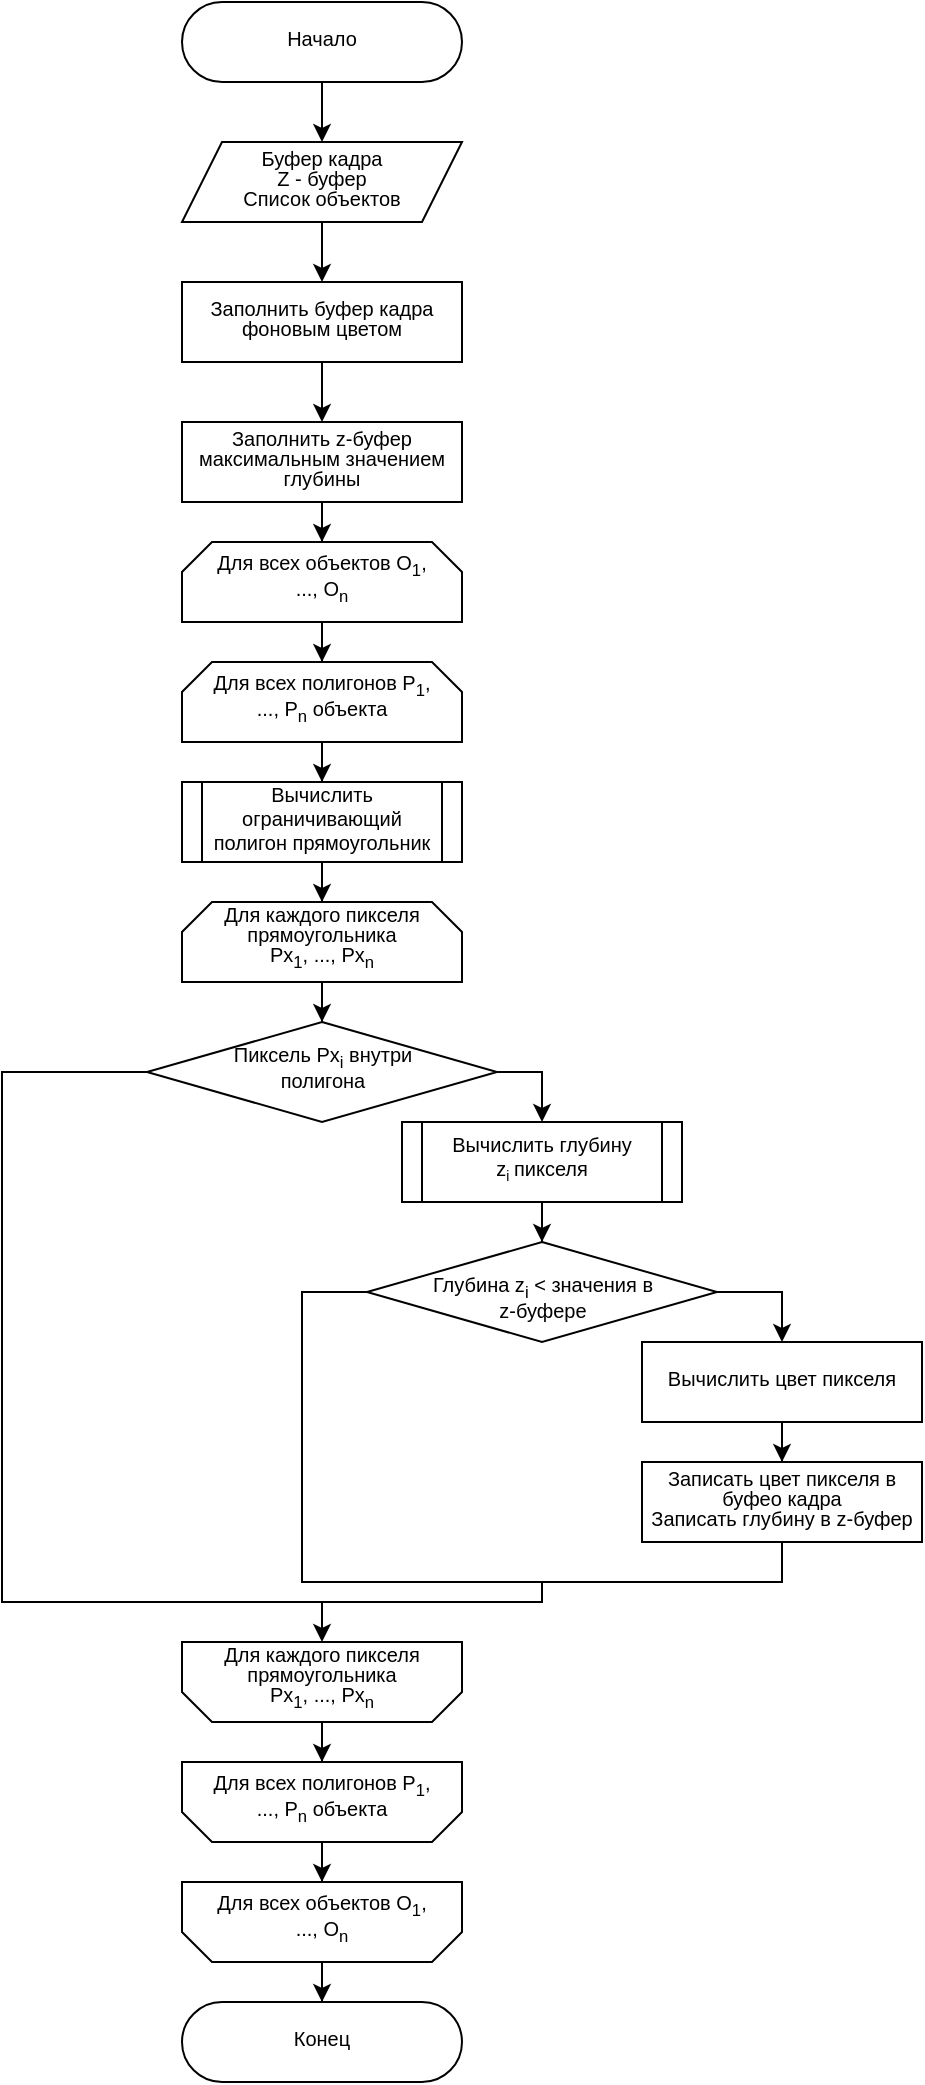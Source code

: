 <mxfile version="24.7.17">
  <diagram id="C5RBs43oDa-KdzZeNtuy" name="Page-1">
    <mxGraphModel dx="314" dy="602" grid="1" gridSize="10" guides="1" tooltips="1" connect="1" arrows="1" fold="1" page="1" pageScale="1" pageWidth="827" pageHeight="1169" math="0" shadow="0">
      <root>
        <mxCell id="WIyWlLk6GJQsqaUBKTNV-0" />
        <mxCell id="WIyWlLk6GJQsqaUBKTNV-1" parent="WIyWlLk6GJQsqaUBKTNV-0" />
        <mxCell id="rQnEvrApPPzfNtwEVzKc-2" value="" style="edgeStyle=orthogonalEdgeStyle;rounded=0;orthogonalLoop=1;jettySize=auto;html=1;fontFamily=Helvetica;" edge="1" parent="WIyWlLk6GJQsqaUBKTNV-1" source="rQnEvrApPPzfNtwEVzKc-0" target="rQnEvrApPPzfNtwEVzKc-1">
          <mxGeometry relative="1" as="geometry" />
        </mxCell>
        <mxCell id="rQnEvrApPPzfNtwEVzKc-0" value="&lt;p style=&quot;line-height: 1 ; font-size: 10px&quot;&gt;Начало&lt;/p&gt;" style="shape=stencil(vZXxboMgEMafhj9dUNwDLG57j9NelRTBIKv27YegWdHq1s3OmJD7Dn/3nZyRsKytoEGSUAk1EvZKkiTHkku7WrHySkp92PkwnmJoGyyMF8+gOeQCfaY1Wp2w4wczIrisUHMzZNkboS92z3CzrFBSWghXsg0yV3kLAy7ts7T3sLH8JYgay6/RoB5NepUk7z/HPj0/Bhw/yG+Indzv7nc/cOg4ftTB7QaOf49lmVXWhptlORSnUqsPebhp5siFKJRQ2oZ+dbVIwuh4bTfTwPDhLRJTulZn/OpydizpJntCgC5WCWOkZ1l9CWMBusTIgqKjgDJ4m22H2CzlPoKet5FWBoaXGlTbtiu4vOo4vm34jo7nhPQPPdN/6fmuU3bTuxgip65Mrp1ZpfGbkfa/hY2qqxtc6UUFp/o/mBM+AQ==);whiteSpace=wrap;html=1;aspect=fixed;fontFamily=Helvetica;fontSize=10;spacingBottom=4;" vertex="1" parent="WIyWlLk6GJQsqaUBKTNV-1">
          <mxGeometry x="400" y="40" width="140" height="40" as="geometry" />
        </mxCell>
        <mxCell id="rQnEvrApPPzfNtwEVzKc-36" value="" style="edgeStyle=orthogonalEdgeStyle;rounded=0;orthogonalLoop=1;jettySize=auto;html=1;fontFamily=Helvetica;" edge="1" parent="WIyWlLk6GJQsqaUBKTNV-1" source="rQnEvrApPPzfNtwEVzKc-1" target="rQnEvrApPPzfNtwEVzKc-35">
          <mxGeometry relative="1" as="geometry" />
        </mxCell>
        <mxCell id="rQnEvrApPPzfNtwEVzKc-1" value="&lt;p style=&quot;line-height: 1&quot;&gt;Буфер кадра&lt;br&gt;Z - буфер&lt;br&gt;Список объектов&lt;/p&gt;" style="shape=stencil(tZRtboQgEIZPw99GYXuAxrb3mMXZShbBAN1tb78jaLvWjzZWjQmZd/CZF0ZgovAVNMh4ZqBGJp4Z5yUEoIG0KgmHLIXXFOZ9DL5BGZJ4AafgqDFlfHD2jFdVhg6hTIVOhTYrXlj2RHPaVxTSGkMQZY0fZO7yBANl6NvsI8G68p+DqCF+jQFdZzKpjL/+HfvwuA8438nvENu739zvduCh43yvxm0GztdjRUHK3M8tiiPI85uz76acNHNSWkurraMwjbEW4yLrnuXFNNAevFGiT9f2gt+rnD5P0+ieoJW5I3zdCP9A/HBxWMFYQ5DaelzYSdJHmxnVmQ5S76zDX1qbrseFqrMTYulRhaimizwKNw==);whiteSpace=wrap;html=1;aspect=fixed;fontFamily=Helvetica;fontSize=10;spacingBottom=4;" vertex="1" parent="WIyWlLk6GJQsqaUBKTNV-1">
          <mxGeometry x="400" y="110" width="140" height="40" as="geometry" />
        </mxCell>
        <mxCell id="rQnEvrApPPzfNtwEVzKc-38" value="" style="edgeStyle=orthogonalEdgeStyle;rounded=0;orthogonalLoop=1;jettySize=auto;html=1;fontFamily=Helvetica;" edge="1" parent="WIyWlLk6GJQsqaUBKTNV-1" source="rQnEvrApPPzfNtwEVzKc-35" target="rQnEvrApPPzfNtwEVzKc-37">
          <mxGeometry relative="1" as="geometry" />
        </mxCell>
        <mxCell id="rQnEvrApPPzfNtwEVzKc-35" value="&lt;p style=&quot;line-height: 1&quot;&gt;Заполнить буфер кадра фоновым цветом&lt;/p&gt;" style="shape=stencil(tVTRboMwDPyavFYh2T5gYtt/pKlXotIkcrJ1/fuaGKQiBq0mQEjgu3B3Bhyh69SYCEJJb84g9LtQKmKwkBLdEdww9iK5vHBZDbVJEWxm8MegM/sWmEkZwwku7pB7CecbQJc7Vn8I+UZrulPXNnhPIi74NGLueBIzztOz8pfFevvrqIqkf4YM2IdkVKjP52V3r9sIVxvlHcsO6VfPu57wOHG11YdbTbj6v6yuCZn7uXW9N/Z0xPDtD3+G+XJta0MbkEq+Fi+htOyP5Wai6QZvQgw0dmO7PE4PRn/OmPCJd0FnGqZWA8KDN8G7yYLr7IJiPXEoKG99BbgB);whiteSpace=wrap;html=1;aspect=fixed;fontFamily=Helvetica;fontSize=10;spacingBottom=4;" vertex="1" parent="WIyWlLk6GJQsqaUBKTNV-1">
          <mxGeometry x="400" y="180" width="140" height="40" as="geometry" />
        </mxCell>
        <mxCell id="rQnEvrApPPzfNtwEVzKc-40" value="" style="edgeStyle=orthogonalEdgeStyle;rounded=0;orthogonalLoop=1;jettySize=auto;html=1;fontFamily=Helvetica;" edge="1" parent="WIyWlLk6GJQsqaUBKTNV-1" source="rQnEvrApPPzfNtwEVzKc-37" target="rQnEvrApPPzfNtwEVzKc-39">
          <mxGeometry relative="1" as="geometry" />
        </mxCell>
        <mxCell id="rQnEvrApPPzfNtwEVzKc-37" value="&lt;p style=&quot;line-height: 1&quot;&gt;Заполнить z-буфер максимальным значением глубины&lt;/p&gt;" style="shape=stencil(tVTRboMwDPyavFYh2T5gYtt/pKlXotIkcrJ1/fuaGKQiBq0mQEjgu3B3Bhyh69SYCEJJb84g9LtQKmKwkBLdEdww9iK5vHBZDbVJEWxm8MegM/sWmEkZwwku7pB7CecbQJc7Vn8I+UZrulPXNnhPIi74NGLueBIzztOz8pfFevvrqIqkf4YM2IdkVKjP52V3r9sIVxvlHcsO6VfPu57wOHG11YdbTbj6v6yuCZn7uXW9N/Z0xPDtD3+G+XJta0MbkEq+Fi+htOyP5Wai6QZvQgw0dmO7PE4PRn/OmPCJd0FnGqZWA8KDN8G7yYLr7IJiPXEoKG99BbgB);whiteSpace=wrap;html=1;aspect=fixed;fontFamily=Helvetica;fontSize=10;spacingBottom=4;" vertex="1" parent="WIyWlLk6GJQsqaUBKTNV-1">
          <mxGeometry x="400" y="250" width="140" height="40" as="geometry" />
        </mxCell>
        <mxCell id="rQnEvrApPPzfNtwEVzKc-42" value="" style="edgeStyle=orthogonalEdgeStyle;rounded=0;orthogonalLoop=1;jettySize=auto;html=1;fontFamily=Helvetica;" edge="1" parent="WIyWlLk6GJQsqaUBKTNV-1" source="rQnEvrApPPzfNtwEVzKc-39" target="rQnEvrApPPzfNtwEVzKc-41">
          <mxGeometry relative="1" as="geometry" />
        </mxCell>
        <mxCell id="rQnEvrApPPzfNtwEVzKc-39" value="&lt;p style=&quot;line-height: 1&quot;&gt;Для всех объектов O&lt;sub&gt;1&lt;/sub&gt;, ..., O&lt;sub&gt;n&lt;/sub&gt;&lt;/p&gt;" style="strokeWidth=1;html=1;shape=stencil(rVXBUoMwFPyaXJmQ1EOPivXoxYPnlD5LpiEvE7C1f2/gwQgCbU1lmIG3C7t5ZBOYzKpCOWCCW1UCk89MCIPonmCvbbgPREHoilN5ojLta1U5yGsCj8prtTVATFV7PMBJ7+pOQtsCvK4bVm4YfwzPNKfMcrQ2iGi01YgZ8EFMaRve5V8kxpMHsjl3NVUuOJRQgx+hP829EsDES7RTepvTW4TTuKPe95rT+9+d0jinTczX478mKknXN85VRGM8WUfbLXQns4AsRVRmW5Uf9h4/7W52kB/amBwN+lDStTVjQvLuuNykU83ymRA9XeIRBtM6uybmpXsFo+1QQdwv0W8N5/Gg7tFYRYzjvxWi+oj4mrnBCi4kIuCTULToQhJDBtHDlYjSZr2U/olAi9KvowW+AQ==);whiteSpace=wrap;fontSize=10;fontFamily=Helvetica;spacingLeft=10;spacingRight=10;spacingBottom=4;aspect=fixed;" vertex="1" parent="WIyWlLk6GJQsqaUBKTNV-1">
          <mxGeometry x="400" y="310" width="140" height="40" as="geometry" />
        </mxCell>
        <mxCell id="rQnEvrApPPzfNtwEVzKc-44" value="" style="edgeStyle=orthogonalEdgeStyle;rounded=0;orthogonalLoop=1;jettySize=auto;html=1;fontFamily=Helvetica;" edge="1" parent="WIyWlLk6GJQsqaUBKTNV-1" source="rQnEvrApPPzfNtwEVzKc-41" target="rQnEvrApPPzfNtwEVzKc-43">
          <mxGeometry relative="1" as="geometry" />
        </mxCell>
        <mxCell id="rQnEvrApPPzfNtwEVzKc-41" value="&lt;p style=&quot;line-height: 1&quot;&gt;Для всех полигонов P&lt;sub&gt;1&lt;/sub&gt;, ..., P&lt;sub&gt;n&lt;/sub&gt; объекта&lt;/p&gt;" style="strokeWidth=1;html=1;shape=stencil(rVXBUoMwFPyaXJmQ1EOPivXoxYPnlD5LpiEvE7C1f2/gwQgCbU1lmIG3C7t5ZBOYzKpCOWCCW1UCk89MCIPonmCvbbgPREHoilN5ojLta1U5yGsCj8prtTVATFV7PMBJ7+pOQtsCvK4bVm4YfwzPNKfMcrQ2iGi01YgZ8EFMaRve5V8kxpMHsjl3NVUuOJRQgx+hP829EsDES7RTepvTW4TTuKPe95rT+9+d0jinTczX478mKknXN85VRGM8WUfbLXQns4AsRVRmW5Uf9h4/7W52kB/amBwN+lDStTVjQvLuuNykU83ymRA9XeIRBtM6uybmpXsFo+1QQdwv0W8N5/Gg7tFYRYzjvxWi+oj4mrnBCi4kIuCTULToQhJDBtHDlYjSZr2U/olAi9KvowW+AQ==);whiteSpace=wrap;fontSize=10;fontFamily=Helvetica;spacingLeft=10;spacingRight=10;spacingBottom=4;aspect=fixed;" vertex="1" parent="WIyWlLk6GJQsqaUBKTNV-1">
          <mxGeometry x="400" y="370" width="140" height="40" as="geometry" />
        </mxCell>
        <mxCell id="rQnEvrApPPzfNtwEVzKc-46" value="" style="edgeStyle=orthogonalEdgeStyle;rounded=0;orthogonalLoop=1;jettySize=auto;html=1;fontFamily=Helvetica;" edge="1" parent="WIyWlLk6GJQsqaUBKTNV-1" source="rQnEvrApPPzfNtwEVzKc-43" target="rQnEvrApPPzfNtwEVzKc-45">
          <mxGeometry relative="1" as="geometry" />
        </mxCell>
        <mxCell id="rQnEvrApPPzfNtwEVzKc-43" value="Вычислить ограничивающий полигон прямоугольник" style="shape=stencil(tVVRboQgED0Nvw1Ce4DGtvdg2Wkli0CA7ra37wiSrFHcdqvGxMx78uYN4yDhbeiEA8KoET0Q/kIYcx6ctxJCwACZLsOPNIeXHDYlFsGBjBk8C6/EQUNmQvT2BBd1jKOEMh14FQeWvxL6jO8MN2+lNQZFlDVhwlzxKCaUwbX0K4uN6b8nkUP9HiL40WRGCXv7vezD0z7CzU5+p7LF/eZ+txOeOm72atxmws39srxFpPZx8/Yg5OnD209zXDTzrrSWVluPYX6mXIRxOl7rxTgxDN6MKLQfxnZ9nG6Mfi0x4rPcCa0UjKVaDzd2Ip8m95fb2zNcNXWx3mXpoqCVqSus70nFBP+/C/4XG8utKVx1h9OyWYsSmn8fCfgB);whiteSpace=wrap;html=1;aspect=fixed;fontFamily=Helvetica;fontSize=10;spacingBottom=4;rounded=0;shadow=0;sketch=0;spacingLeft=10;spacingRight=10;" vertex="1" parent="WIyWlLk6GJQsqaUBKTNV-1">
          <mxGeometry x="400" y="430" width="140" height="40" as="geometry" />
        </mxCell>
        <mxCell id="rQnEvrApPPzfNtwEVzKc-48" value="" style="edgeStyle=orthogonalEdgeStyle;rounded=0;orthogonalLoop=1;jettySize=auto;html=1;fontFamily=Helvetica;" edge="1" parent="WIyWlLk6GJQsqaUBKTNV-1" source="rQnEvrApPPzfNtwEVzKc-45" target="rQnEvrApPPzfNtwEVzKc-47">
          <mxGeometry relative="1" as="geometry" />
        </mxCell>
        <mxCell id="rQnEvrApPPzfNtwEVzKc-45" value="&lt;p style=&quot;line-height: 1&quot;&gt;Для каждого пикселя прямоугольника &lt;br&gt;Px&lt;sub&gt;1&lt;/sub&gt;, ..., Px&lt;sub&gt;n&lt;/sub&gt;&lt;/p&gt;" style="strokeWidth=1;html=1;shape=stencil(rVXBUoMwFPyaXJmQ1EOPivXoxYPnlD5LpiEvE7C1f2/gwQgCbU1lmIG3C7t5ZBOYzKpCOWCCW1UCk89MCIPonmCvbbgPREHoilN5ojLta1U5yGsCj8prtTVATFV7PMBJ7+pOQtsCvK4bVm4YfwzPNKfMcrQ2iGi01YgZ8EFMaRve5V8kxpMHsjl3NVUuOJRQgx+hP829EsDES7RTepvTW4TTuKPe95rT+9+d0jinTczX478mKknXN85VRGM8WUfbLXQns4AsRVRmW5Uf9h4/7W52kB/amBwN+lDStTVjQvLuuNykU83ymRA9XeIRBtM6uybmpXsFo+1QQdwv0W8N5/Gg7tFYRYzjvxWi+oj4mrnBCi4kIuCTULToQhJDBtHDlYjSZr2U/olAi9KvowW+AQ==);whiteSpace=wrap;fontSize=10;fontFamily=Helvetica;spacingLeft=10;spacingRight=10;spacingBottom=4;aspect=fixed;" vertex="1" parent="WIyWlLk6GJQsqaUBKTNV-1">
          <mxGeometry x="400" y="490" width="140" height="40" as="geometry" />
        </mxCell>
        <mxCell id="rQnEvrApPPzfNtwEVzKc-50" value="" style="edgeStyle=orthogonalEdgeStyle;rounded=0;orthogonalLoop=1;jettySize=auto;html=1;exitX=1;exitY=0.5;exitDx=0;exitDy=0;fontFamily=Helvetica;" edge="1" parent="WIyWlLk6GJQsqaUBKTNV-1" source="rQnEvrApPPzfNtwEVzKc-47" target="rQnEvrApPPzfNtwEVzKc-49">
          <mxGeometry relative="1" as="geometry" />
        </mxCell>
        <mxCell id="rQnEvrApPPzfNtwEVzKc-47" value="&lt;p style=&quot;line-height: 1&quot;&gt;Пиксель Px&lt;sub&gt;i&lt;/sub&gt;&amp;nbsp;внутри полигона&lt;/p&gt;" style="shape=stencil(tZTdboQgEIWfhtsGYZu9bmz7HixOK1kEA3S3ffsdAdu1/rQxakx0zuA3B0YgvPS1aIEwakQDhD8TxiqQyitr8BX1OokHmsJrCos+Fr4FGZJ4EU6Jk4aU8cHZM1xVFTJCmRqcCl2WvxD6hGO6m5fSGoMQLOkHmbs8woQy+C39TLBc/msQtchvIIDLJpNK2Ov/sQ+P+4CLnfwOsb37zf1uBx46LvZq3GbgYj2Wl6jM/dy8PAl5fnf2w1STZt6U1tJq6zBMz1iLME7ztTyZVnQbb5To0429wM8sj5P7aRrdE7Qyd4TvEyEj1jB+uTisQKwxIbX1sLCSqI8WM6ozHcTeWQd/tDYdjwtVZwfE0qMKUU2HeRRu);whiteSpace=wrap;html=1;aspect=fixed;fontFamily=Helvetica;fontSize=10;spacingBottom=4;rounded=0;shadow=0;sketch=0;spacingLeft=20;spacingRight=20;" vertex="1" parent="WIyWlLk6GJQsqaUBKTNV-1">
          <mxGeometry x="382.5" y="550" width="175" height="50" as="geometry" />
        </mxCell>
        <mxCell id="rQnEvrApPPzfNtwEVzKc-52" value="" style="edgeStyle=orthogonalEdgeStyle;rounded=0;orthogonalLoop=1;jettySize=auto;html=1;fontFamily=Helvetica;" edge="1" parent="WIyWlLk6GJQsqaUBKTNV-1" source="rQnEvrApPPzfNtwEVzKc-49" target="rQnEvrApPPzfNtwEVzKc-51">
          <mxGeometry relative="1" as="geometry" />
        </mxCell>
        <mxCell id="rQnEvrApPPzfNtwEVzKc-49" value="Вычислить глубину z&lt;span style=&quot;font-size: 8.333px;&quot;&gt;&lt;sub&gt;i&lt;/sub&gt;&amp;nbsp;&lt;/span&gt;&lt;font style=&quot;font-size: 10px;&quot;&gt;пикселя&lt;/font&gt;" style="shape=stencil(tVVRboQgED0Nvw1Ce4DGtvdg2Wkli0CA7ra37wiSrFHcdqvGxMx78uYN4yDhbeiEA8KoET0Q/kIYcx6ctxJCwACZLsOPNIeXHDYlFsGBjBk8C6/EQUNmQvT2BBd1jKOEMh14FQeWvxL6jO8MN2+lNQZFlDVhwlzxKCaUwbX0K4uN6b8nkUP9HiL40WRGCXv7vezD0z7CzU5+p7LF/eZ+txOeOm72atxmws39srxFpPZx8/Yg5OnD209zXDTzrrSWVluPYX6mXIRxOl7rxTgxDN6MKLQfxnZ9nG6Mfi0x4rPcCa0UjKVaDzd2Ip8m95fb2zNcNXWx3mXpoqCVqSus70nFBP+/C/4XG8utKVx1h9OyWYsSmn8fCfgB);whiteSpace=wrap;html=1;aspect=fixed;fontFamily=Helvetica;fontSize=10;spacingBottom=4;rounded=0;shadow=0;sketch=0;spacingLeft=10;spacingRight=10;" vertex="1" parent="WIyWlLk6GJQsqaUBKTNV-1">
          <mxGeometry x="510" y="600" width="140" height="40" as="geometry" />
        </mxCell>
        <mxCell id="rQnEvrApPPzfNtwEVzKc-54" value="" style="edgeStyle=orthogonalEdgeStyle;rounded=0;orthogonalLoop=1;jettySize=auto;html=1;exitX=1;exitY=0.5;exitDx=0;exitDy=0;fontFamily=Helvetica;" edge="1" parent="WIyWlLk6GJQsqaUBKTNV-1" source="rQnEvrApPPzfNtwEVzKc-51" target="rQnEvrApPPzfNtwEVzKc-53">
          <mxGeometry relative="1" as="geometry" />
        </mxCell>
        <mxCell id="rQnEvrApPPzfNtwEVzKc-51" value="&lt;p style=&quot;line-height: 1&quot;&gt;&lt;br&gt;Глубина z&lt;span style=&quot;&quot;&gt;&lt;sub&gt;i&lt;/sub&gt;&amp;nbsp;&amp;lt; значения в &lt;br&gt;z-буфере&lt;/span&gt;&lt;/p&gt;" style="shape=stencil(tZTdboQgEIWfhtsGYZu9bmz7HixOK1kEA3S3ffsdAdu1/rQxakx0zuA3B0YgvPS1aIEwakQDhD8TxiqQyitr8BX1OokHmsJrCos+Fr4FGZJ4EU6Jk4aU8cHZM1xVFTJCmRqcCl2WvxD6hGO6m5fSGoMQLOkHmbs8woQy+C39TLBc/msQtchvIIDLJpNK2Ov/sQ+P+4CLnfwOsb37zf1uBx46LvZq3GbgYj2Wl6jM/dy8PAl5fnf2w1STZt6U1tJq6zBMz1iLME7ztTyZVnQbb5To0429wM8sj5P7aRrdE7Qyd4TvEyEj1jB+uTisQKwxIbX1sLCSqI8WM6ozHcTeWQd/tDYdjwtVZwfE0qMKUU2HeRRu);whiteSpace=wrap;html=1;aspect=fixed;fontFamily=Helvetica;fontSize=10;spacingBottom=4;rounded=0;shadow=0;sketch=0;spacingLeft=20;spacingRight=20;" vertex="1" parent="WIyWlLk6GJQsqaUBKTNV-1">
          <mxGeometry x="492.5" y="660" width="175" height="50" as="geometry" />
        </mxCell>
        <mxCell id="rQnEvrApPPzfNtwEVzKc-56" value="" style="edgeStyle=orthogonalEdgeStyle;rounded=0;orthogonalLoop=1;jettySize=auto;html=1;fontFamily=Helvetica;" edge="1" parent="WIyWlLk6GJQsqaUBKTNV-1" source="rQnEvrApPPzfNtwEVzKc-53" target="rQnEvrApPPzfNtwEVzKc-55">
          <mxGeometry relative="1" as="geometry" />
        </mxCell>
        <mxCell id="rQnEvrApPPzfNtwEVzKc-53" value="&lt;p style=&quot;line-height: 1&quot;&gt;Вычислить цвет пикселя&lt;/p&gt;" style="shape=stencil(tVTRboMwDPyavFYh2T5gYtt/pKlXotIkcrJ1/fuaGKQiBq0mQEjgu3B3Bhyh69SYCEJJb84g9LtQKmKwkBLdEdww9iK5vHBZDbVJEWxm8MegM/sWmEkZwwku7pB7CecbQJc7Vn8I+UZrulPXNnhPIi74NGLueBIzztOz8pfFevvrqIqkf4YM2IdkVKjP52V3r9sIVxvlHcsO6VfPu57wOHG11YdbTbj6v6yuCZn7uXW9N/Z0xPDtD3+G+XJta0MbkEq+Fi+htOyP5Wai6QZvQgw0dmO7PE4PRn/OmPCJd0FnGqZWA8KDN8G7yYLr7IJiPXEoKG99BbgB);whiteSpace=wrap;html=1;aspect=fixed;fontFamily=Helvetica;fontSize=10;spacingBottom=4;" vertex="1" parent="WIyWlLk6GJQsqaUBKTNV-1">
          <mxGeometry x="630" y="710" width="140" height="40" as="geometry" />
        </mxCell>
        <mxCell id="rQnEvrApPPzfNtwEVzKc-55" value="&lt;p style=&quot;line-height: 1&quot;&gt;Записать цвет пикселя в буфео кадра&lt;br&gt;Записать глубину в z-буфер&lt;/p&gt;" style="shape=stencil(tVTRboMwDPyavFYh2T5gYtt/pKlXotIkcrJ1/fuaGKQiBq0mQEjgu3B3Bhyh69SYCEJJb84g9LtQKmKwkBLdEdww9iK5vHBZDbVJEWxm8MegM/sWmEkZwwku7pB7CecbQJc7Vn8I+UZrulPXNnhPIi74NGLueBIzztOz8pfFevvrqIqkf4YM2IdkVKjP52V3r9sIVxvlHcsO6VfPu57wOHG11YdbTbj6v6yuCZn7uXW9N/Z0xPDtD3+G+XJta0MbkEq+Fi+htOyP5Wai6QZvQgw0dmO7PE4PRn/OmPCJd0FnGqZWA8KDN8G7yYLr7IJiPXEoKG99BbgB);whiteSpace=wrap;html=1;aspect=fixed;fontFamily=Helvetica;fontSize=10;spacingBottom=4;" vertex="1" parent="WIyWlLk6GJQsqaUBKTNV-1">
          <mxGeometry x="630" y="770" width="140" height="40" as="geometry" />
        </mxCell>
        <mxCell id="rQnEvrApPPzfNtwEVzKc-59" value="" style="edgeStyle=orthogonalEdgeStyle;rounded=0;orthogonalLoop=1;jettySize=auto;html=1;fontFamily=Helvetica;" edge="1" parent="WIyWlLk6GJQsqaUBKTNV-1" source="rQnEvrApPPzfNtwEVzKc-57" target="rQnEvrApPPzfNtwEVzKc-58">
          <mxGeometry relative="1" as="geometry" />
        </mxCell>
        <mxCell id="rQnEvrApPPzfNtwEVzKc-57" value="&lt;p style=&quot;line-height: 1&quot;&gt;Для каждого пикселя прямоугольника&lt;br&gt;Px&lt;sub&gt;1&lt;/sub&gt;, ..., Px&lt;sub&gt;n&lt;/sub&gt;&lt;br&gt;&lt;/p&gt;" style="strokeWidth=1;html=1;shape=stencil(rVTBUoMwEP2aXJmQtDN6dBCPvXjwnNJVMk2zTMBW/96FBS0itEYZZmDfwnt52d0IndWlqUAo6c0BhL4XSjnEKvc7eiO4ZGwlOTxxmA6xqSsoGgaPJlizdcCZugm4h5PdNT2F9SUE27RZnQt5R9+0t84K9J5ILPp6lDnLE5mxnv6Vb0wmkzXLvPcxRxUpHKCBMEK/rG0YEOohWim9TukxQmnsaNC9pPT0e6U0TimP2T35rVDJzZU7uIkwJpPbaLkZdzojZK5FdbY1xf4l4CvNy0+LfLbOFegwUMjPTkwoLftr2WRl2vGZJIb0AY8w20BLzAOBs/6M4HOs/49CrSM41LiIq5h1/J0ixkjhsIaFehI+KWmHzvQRdRAGuNBgfNTO9e6EoEP52O+ADw==);whiteSpace=wrap;fontSize=10;fontFamily=Helvetica;spacingLeft=10;spacingRight=10;spacingBottom=4;aspect=fixed;" vertex="1" parent="WIyWlLk6GJQsqaUBKTNV-1">
          <mxGeometry x="400" y="860" width="140" height="40" as="geometry" />
        </mxCell>
        <mxCell id="rQnEvrApPPzfNtwEVzKc-61" value="" style="edgeStyle=orthogonalEdgeStyle;rounded=0;orthogonalLoop=1;jettySize=auto;html=1;fontFamily=Helvetica;" edge="1" parent="WIyWlLk6GJQsqaUBKTNV-1" source="rQnEvrApPPzfNtwEVzKc-58" target="rQnEvrApPPzfNtwEVzKc-60">
          <mxGeometry relative="1" as="geometry" />
        </mxCell>
        <mxCell id="rQnEvrApPPzfNtwEVzKc-58" value="&lt;p style=&quot;line-height: 1&quot;&gt;Для всех полигонов P&lt;sub&gt;1&lt;/sub&gt;, ..., P&lt;sub&gt;n&lt;/sub&gt;&amp;nbsp;объекта&lt;br&gt;&lt;/p&gt;" style="strokeWidth=1;html=1;shape=stencil(rVTBUoMwEP2aXJmQtDN6dBCPvXjwnNJVMk2zTMBW/96FBS0itEYZZmDfwnt52d0IndWlqUAo6c0BhL4XSjnEKvc7eiO4ZGwlOTxxmA6xqSsoGgaPJlizdcCZugm4h5PdNT2F9SUE27RZnQt5R9+0t84K9J5ILPp6lDnLE5mxnv6Vb0wmkzXLvPcxRxUpHKCBMEK/rG0YEOohWim9TukxQmnsaNC9pPT0e6U0TimP2T35rVDJzZU7uIkwJpPbaLkZdzojZK5FdbY1xf4l4CvNy0+LfLbOFegwUMjPTkwoLftr2WRl2vGZJIb0AY8w20BLzAOBs/6M4HOs/49CrSM41LiIq5h1/J0ixkjhsIaFehI+KWmHzvQRdRAGuNBgfNTO9e6EoEP52O+ADw==);whiteSpace=wrap;fontSize=10;fontFamily=Helvetica;spacingLeft=10;spacingRight=10;spacingBottom=4;aspect=fixed;" vertex="1" parent="WIyWlLk6GJQsqaUBKTNV-1">
          <mxGeometry x="400" y="920" width="140" height="40" as="geometry" />
        </mxCell>
        <mxCell id="rQnEvrApPPzfNtwEVzKc-67" value="" style="edgeStyle=orthogonalEdgeStyle;rounded=0;orthogonalLoop=1;jettySize=auto;html=1;fontFamily=Helvetica;" edge="1" parent="WIyWlLk6GJQsqaUBKTNV-1" source="rQnEvrApPPzfNtwEVzKc-60" target="rQnEvrApPPzfNtwEVzKc-66">
          <mxGeometry relative="1" as="geometry" />
        </mxCell>
        <mxCell id="rQnEvrApPPzfNtwEVzKc-60" value="&lt;p style=&quot;line-height: 1&quot;&gt;Для всех объектов O&lt;sub&gt;1&lt;/sub&gt;, ..., O&lt;sub&gt;n&lt;/sub&gt;&lt;br&gt;&lt;/p&gt;" style="strokeWidth=1;html=1;shape=stencil(rVTBUoMwEP2aXJmQtDN6dBCPvXjwnNJVMk2zTMBW/96FBS0itEYZZmDfwnt52d0IndWlqUAo6c0BhL4XSjnEKvc7eiO4ZGwlOTxxmA6xqSsoGgaPJlizdcCZugm4h5PdNT2F9SUE27RZnQt5R9+0t84K9J5ILPp6lDnLE5mxnv6Vb0wmkzXLvPcxRxUpHKCBMEK/rG0YEOohWim9TukxQmnsaNC9pPT0e6U0TimP2T35rVDJzZU7uIkwJpPbaLkZdzojZK5FdbY1xf4l4CvNy0+LfLbOFegwUMjPTkwoLftr2WRl2vGZJIb0AY8w20BLzAOBs/6M4HOs/49CrSM41LiIq5h1/J0ixkjhsIaFehI+KWmHzvQRdRAGuNBgfNTO9e6EoEP52O+ADw==);whiteSpace=wrap;fontSize=10;fontFamily=Helvetica;spacingLeft=10;spacingRight=10;spacingBottom=4;aspect=fixed;" vertex="1" parent="WIyWlLk6GJQsqaUBKTNV-1">
          <mxGeometry x="400" y="980" width="140" height="40" as="geometry" />
        </mxCell>
        <mxCell id="rQnEvrApPPzfNtwEVzKc-62" value="" style="endArrow=classic;html=1;rounded=0;exitX=0.5;exitY=1;exitDx=0;exitDy=0;entryX=0.5;entryY=0;entryDx=0;entryDy=0;entryPerimeter=0;fontFamily=Helvetica;" edge="1" parent="WIyWlLk6GJQsqaUBKTNV-1" source="rQnEvrApPPzfNtwEVzKc-55" target="rQnEvrApPPzfNtwEVzKc-57">
          <mxGeometry width="50" height="50" relative="1" as="geometry">
            <mxPoint x="570" y="970" as="sourcePoint" />
            <mxPoint x="620" y="920" as="targetPoint" />
            <Array as="points">
              <mxPoint x="700" y="830" />
              <mxPoint x="580" y="830" />
              <mxPoint x="580" y="840" />
              <mxPoint x="470" y="840" />
            </Array>
          </mxGeometry>
        </mxCell>
        <mxCell id="rQnEvrApPPzfNtwEVzKc-63" value="" style="endArrow=none;html=1;rounded=0;entryX=0;entryY=0.5;entryDx=0;entryDy=0;fontFamily=Helvetica;" edge="1" parent="WIyWlLk6GJQsqaUBKTNV-1" target="rQnEvrApPPzfNtwEVzKc-51">
          <mxGeometry width="50" height="50" relative="1" as="geometry">
            <mxPoint x="580" y="830" as="sourcePoint" />
            <mxPoint x="600" y="920" as="targetPoint" />
            <Array as="points">
              <mxPoint x="460" y="830" />
              <mxPoint x="460" y="685" />
            </Array>
          </mxGeometry>
        </mxCell>
        <mxCell id="rQnEvrApPPzfNtwEVzKc-64" value="" style="endArrow=none;html=1;rounded=0;entryX=0;entryY=0.5;entryDx=0;entryDy=0;fontFamily=Helvetica;" edge="1" parent="WIyWlLk6GJQsqaUBKTNV-1" target="rQnEvrApPPzfNtwEVzKc-47">
          <mxGeometry width="50" height="50" relative="1" as="geometry">
            <mxPoint x="470" y="840" as="sourcePoint" />
            <mxPoint x="420" y="810" as="targetPoint" />
            <Array as="points">
              <mxPoint x="310" y="840" />
              <mxPoint x="310" y="575" />
            </Array>
          </mxGeometry>
        </mxCell>
        <mxCell id="rQnEvrApPPzfNtwEVzKc-66" value="&lt;p style=&quot;line-height: 1 ; font-size: 10px&quot;&gt;Конец&lt;/p&gt;" style="shape=stencil(vZVhboMwDIVPk59MgbADTGy7h0tdiBoSFLJCb7+QgNZAYesGQwj07PD5mRhBWNaUUCNJqIQKCXslSYLyaK82VHqdUi9bL+NRQ1NjbnzwAprDQaDPNEarM7b8aAYElyVqbvoseyP0xa7pT5blSkoL4Uo2QeYmb2HApX2Wdh42lL8Gqrb8Cg3qwaSPkuT959in533A8U5+Q+zofnO/24FDx/FeG7cZOP49lmU2sjTcLDtAfi60+rBf2j0zJy5EroTSVvq7q0USRodjvZka+g9vlhjTlbrgV5eTbUlX2SMCdL5IGJSeZPU11AJ0gZEFRScBRfA2mxaxnoe7CDreRFoZ6F9qUG3druDypuP4vuEHOp4S0j/0TP+l54d22U3vbIhcdGFy7cwqjd+MtP8trFRdXOBKzyq4qP9/ucAn);whiteSpace=wrap;html=1;aspect=fixed;fontFamily=Helvetica;fontSize=10;spacingBottom=4;" vertex="1" parent="WIyWlLk6GJQsqaUBKTNV-1">
          <mxGeometry x="400" y="1040" width="140" height="40" as="geometry" />
        </mxCell>
      </root>
    </mxGraphModel>
  </diagram>
</mxfile>
